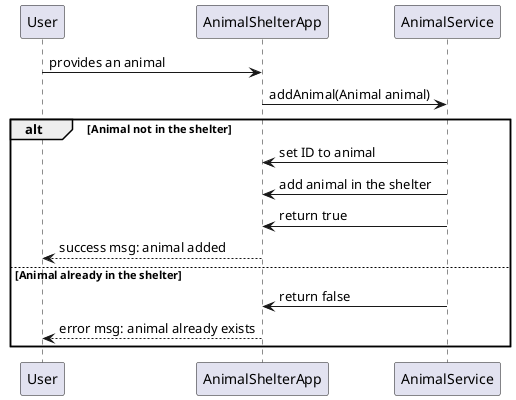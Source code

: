 @startuml

User -> AnimalShelterApp : provides an animal
AnimalShelterApp -> AnimalService : addAnimal(Animal animal)

alt Animal not in the shelter
AnimalService -> AnimalShelterApp : set ID to animal
AnimalService -> AnimalShelterApp : add animal in the shelter
AnimalService -> AnimalShelterApp : return true
User <-- AnimalShelterApp : success msg: animal added

else Animal already in the shelter
AnimalService -> AnimalShelterApp : return false
User <-- AnimalShelterApp : error msg: animal already exists

end

@enduml

